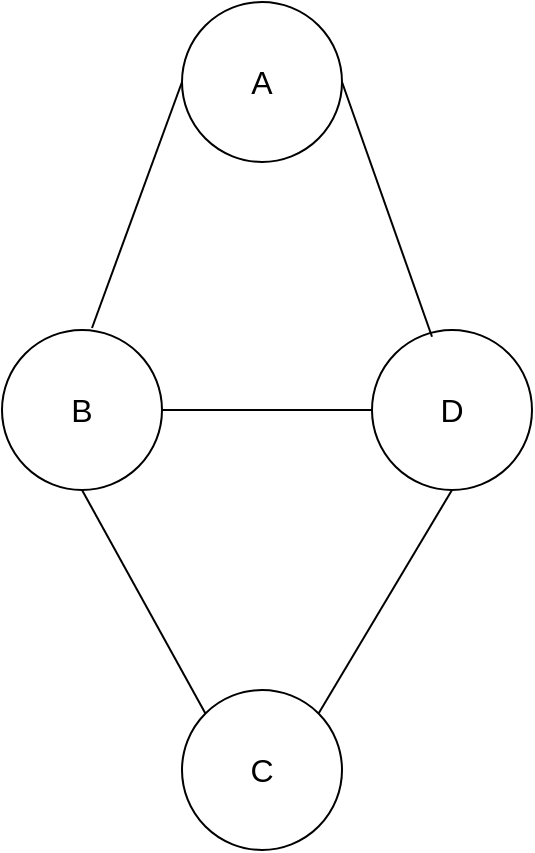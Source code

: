 <mxfile version="22.1.7" type="github">
  <diagram name="페이지-1" id="nNhSP02wGN5C-YDmaM7U">
    <mxGraphModel dx="521" dy="975" grid="0" gridSize="10" guides="1" tooltips="1" connect="1" arrows="1" fold="1" page="0" pageScale="1" pageWidth="827" pageHeight="1169" math="0" shadow="0">
      <root>
        <mxCell id="0" />
        <mxCell id="1" parent="0" />
        <mxCell id="Ds4DKL4Q6BXLNWbRkIYK-1" value="A" style="ellipse;whiteSpace=wrap;html=1;aspect=fixed;fontSize=16;" vertex="1" parent="1">
          <mxGeometry x="141" y="-110" width="80" height="80" as="geometry" />
        </mxCell>
        <mxCell id="Ds4DKL4Q6BXLNWbRkIYK-2" value="D" style="ellipse;whiteSpace=wrap;html=1;aspect=fixed;fontSize=16;" vertex="1" parent="1">
          <mxGeometry x="236" y="54" width="80" height="80" as="geometry" />
        </mxCell>
        <mxCell id="Ds4DKL4Q6BXLNWbRkIYK-3" value="B" style="ellipse;whiteSpace=wrap;html=1;aspect=fixed;fontSize=16;" vertex="1" parent="1">
          <mxGeometry x="51" y="54" width="80" height="80" as="geometry" />
        </mxCell>
        <mxCell id="Ds4DKL4Q6BXLNWbRkIYK-4" value="C" style="ellipse;whiteSpace=wrap;html=1;aspect=fixed;fontSize=16;" vertex="1" parent="1">
          <mxGeometry x="141" y="234" width="80" height="80" as="geometry" />
        </mxCell>
        <mxCell id="Ds4DKL4Q6BXLNWbRkIYK-5" value="" style="endArrow=none;html=1;rounded=0;fontSize=12;startSize=8;endSize=8;curved=1;entryX=0;entryY=0.5;entryDx=0;entryDy=0;" edge="1" parent="1" target="Ds4DKL4Q6BXLNWbRkIYK-1">
          <mxGeometry width="50" height="50" relative="1" as="geometry">
            <mxPoint x="96" y="53" as="sourcePoint" />
            <mxPoint x="225" y="174" as="targetPoint" />
          </mxGeometry>
        </mxCell>
        <mxCell id="Ds4DKL4Q6BXLNWbRkIYK-6" value="" style="endArrow=none;html=1;rounded=0;fontSize=12;startSize=8;endSize=8;curved=1;entryX=1;entryY=0.5;entryDx=0;entryDy=0;exitX=0.375;exitY=0.042;exitDx=0;exitDy=0;exitPerimeter=0;" edge="1" parent="1" source="Ds4DKL4Q6BXLNWbRkIYK-2" target="Ds4DKL4Q6BXLNWbRkIYK-1">
          <mxGeometry width="50" height="50" relative="1" as="geometry">
            <mxPoint x="175" y="224" as="sourcePoint" />
            <mxPoint x="225" y="174" as="targetPoint" />
          </mxGeometry>
        </mxCell>
        <mxCell id="Ds4DKL4Q6BXLNWbRkIYK-7" value="" style="endArrow=none;html=1;rounded=0;fontSize=12;startSize=8;endSize=8;curved=1;exitX=1;exitY=0.5;exitDx=0;exitDy=0;entryX=0;entryY=0.5;entryDx=0;entryDy=0;" edge="1" parent="1" source="Ds4DKL4Q6BXLNWbRkIYK-3" target="Ds4DKL4Q6BXLNWbRkIYK-2">
          <mxGeometry width="50" height="50" relative="1" as="geometry">
            <mxPoint x="175" y="224" as="sourcePoint" />
            <mxPoint x="225" y="174" as="targetPoint" />
          </mxGeometry>
        </mxCell>
        <mxCell id="Ds4DKL4Q6BXLNWbRkIYK-8" value="" style="endArrow=none;html=1;rounded=0;fontSize=12;startSize=8;endSize=8;curved=1;entryX=0.5;entryY=1;entryDx=0;entryDy=0;exitX=0;exitY=0;exitDx=0;exitDy=0;" edge="1" parent="1" source="Ds4DKL4Q6BXLNWbRkIYK-4" target="Ds4DKL4Q6BXLNWbRkIYK-3">
          <mxGeometry width="50" height="50" relative="1" as="geometry">
            <mxPoint x="175" y="224" as="sourcePoint" />
            <mxPoint x="225" y="174" as="targetPoint" />
          </mxGeometry>
        </mxCell>
        <mxCell id="Ds4DKL4Q6BXLNWbRkIYK-9" value="" style="endArrow=none;html=1;rounded=0;fontSize=12;startSize=8;endSize=8;curved=1;entryX=0.5;entryY=1;entryDx=0;entryDy=0;exitX=1;exitY=0;exitDx=0;exitDy=0;" edge="1" parent="1" source="Ds4DKL4Q6BXLNWbRkIYK-4" target="Ds4DKL4Q6BXLNWbRkIYK-2">
          <mxGeometry width="50" height="50" relative="1" as="geometry">
            <mxPoint x="175" y="131" as="sourcePoint" />
            <mxPoint x="225" y="81" as="targetPoint" />
          </mxGeometry>
        </mxCell>
      </root>
    </mxGraphModel>
  </diagram>
</mxfile>
